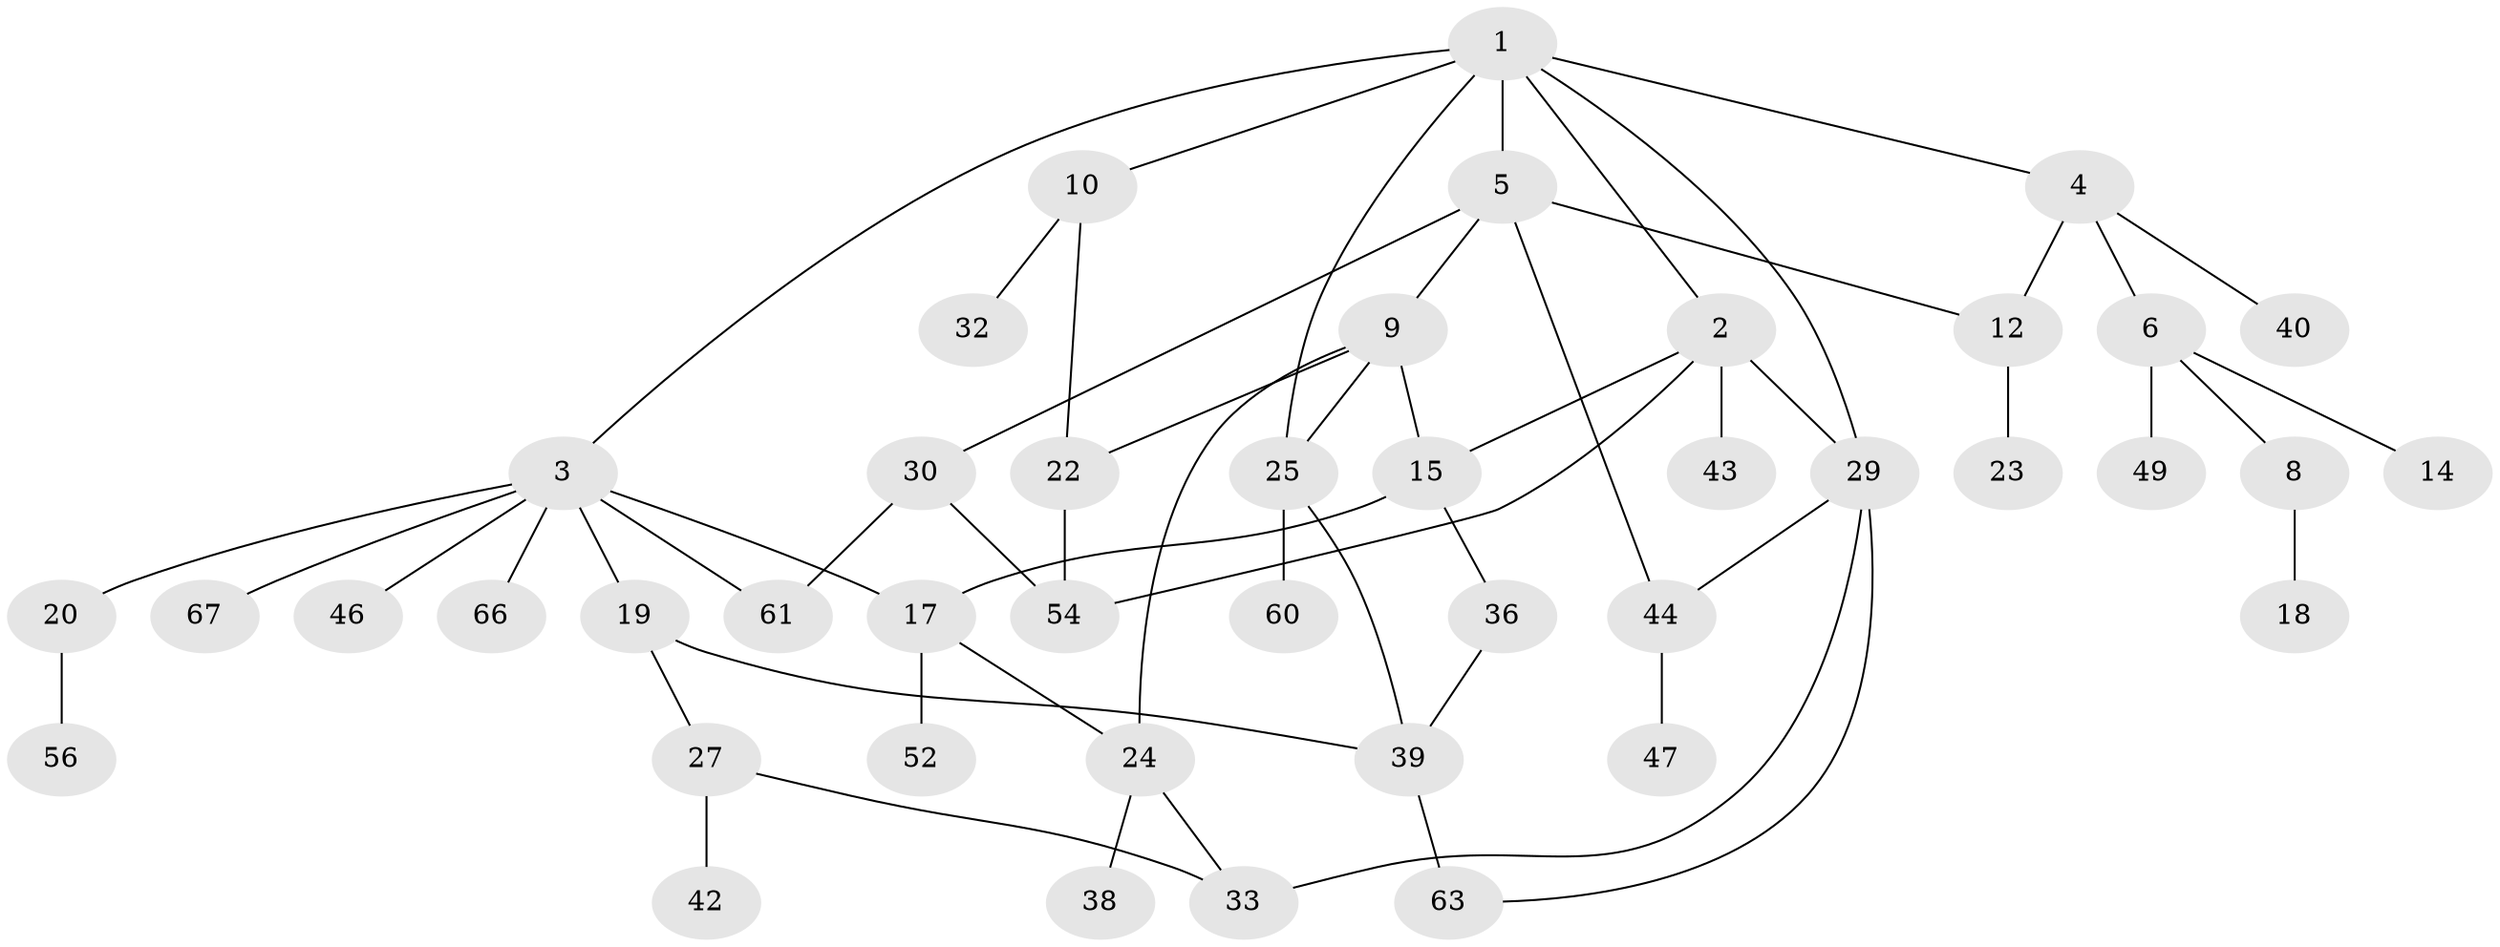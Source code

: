 // original degree distribution, {6: 0.029411764705882353, 4: 0.14705882352941177, 3: 0.22058823529411764, 5: 0.04411764705882353, 2: 0.23529411764705882, 1: 0.3235294117647059}
// Generated by graph-tools (version 1.1) at 2025/10/02/27/25 16:10:55]
// undirected, 43 vertices, 58 edges
graph export_dot {
graph [start="1"]
  node [color=gray90,style=filled];
  1 [super="+7"];
  2 [super="+28"];
  3 [super="+16"];
  4 [super="+31"];
  5 [super="+37"];
  6 [super="+64"];
  8 [super="+13"];
  9 [super="+11"];
  10 [super="+62"];
  12 [super="+55"];
  14;
  15;
  17 [super="+59"];
  18 [super="+68"];
  19 [super="+21"];
  20 [super="+45"];
  22 [super="+53"];
  23;
  24 [super="+26"];
  25 [super="+41"];
  27 [super="+48"];
  29 [super="+34"];
  30 [super="+35"];
  32;
  33;
  36 [super="+57"];
  38;
  39 [super="+58"];
  40;
  42;
  43 [super="+51"];
  44 [super="+50"];
  46;
  47;
  49;
  52;
  54 [super="+65"];
  56;
  60;
  61;
  63;
  66;
  67;
  1 -- 2;
  1 -- 3;
  1 -- 4;
  1 -- 5;
  1 -- 10;
  1 -- 29;
  1 -- 25;
  2 -- 15;
  2 -- 43;
  2 -- 29;
  2 -- 54;
  3 -- 17;
  3 -- 19;
  3 -- 46;
  3 -- 67;
  3 -- 66;
  3 -- 20;
  3 -- 61;
  4 -- 6;
  4 -- 40;
  4 -- 12;
  5 -- 9;
  5 -- 12;
  5 -- 30;
  5 -- 44;
  6 -- 8;
  6 -- 14;
  6 -- 49;
  8 -- 18;
  9 -- 22;
  9 -- 24;
  9 -- 25;
  9 -- 15;
  10 -- 32;
  10 -- 22;
  12 -- 23;
  15 -- 36;
  15 -- 17;
  17 -- 24;
  17 -- 52;
  19 -- 27;
  19 -- 39;
  20 -- 56;
  22 -- 54;
  24 -- 33;
  24 -- 38;
  25 -- 60;
  25 -- 39;
  27 -- 42;
  27 -- 33;
  29 -- 63;
  29 -- 44;
  29 -- 33;
  30 -- 54;
  30 -- 61;
  36 -- 39;
  39 -- 63;
  44 -- 47;
}
